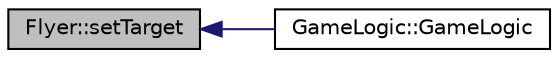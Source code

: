 digraph "Flyer::setTarget"
{
  edge [fontname="Helvetica",fontsize="10",labelfontname="Helvetica",labelfontsize="10"];
  node [fontname="Helvetica",fontsize="10",shape=record];
  rankdir="LR";
  Node1 [label="Flyer::setTarget",height=0.2,width=0.4,color="black", fillcolor="grey75", style="filled", fontcolor="black"];
  Node1 -> Node2 [dir="back",color="midnightblue",fontsize="10",style="solid",fontname="Helvetica"];
  Node2 [label="GameLogic::GameLogic",height=0.2,width=0.4,color="black", fillcolor="white", style="filled",URL="$classGameLogic.html#a996cd781691c36922e7ce792fcb21640"];
}

